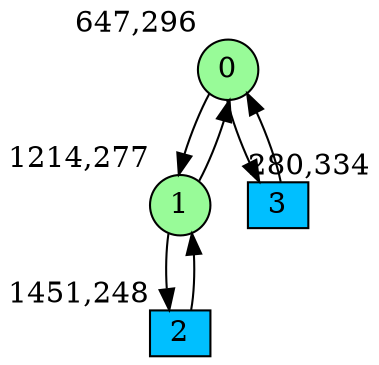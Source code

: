 digraph G {
graph [bgcolor=white]
node [shape=circle, style = filled, fillcolor=white,fixedsize=true, width=0.4, height=0.3 ]
0[xlabel="647,296", pos = "5.73438,0.59375!", fillcolor=palegreen ];
1[xlabel="1214,277", pos = "14.5938,0.890625!", fillcolor=palegreen ];
2[xlabel="1451,248", pos = "18.2969,1.34375!", fillcolor=deepskyblue, shape=box ];
3[xlabel="280,334", pos = "0,0!", fillcolor=deepskyblue, shape=box ];
0->1 ;
0->3 ;
1->0 ;
1->2 ;
2->1 ;
3->0 ;
}
